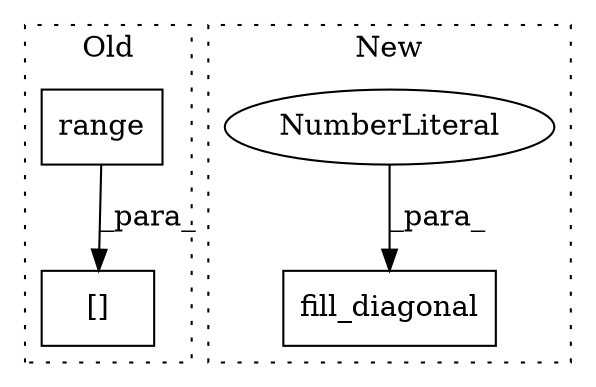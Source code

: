 digraph G {
subgraph cluster0 {
1 [label="range" a="32" s="1071,1105" l="6,1" shape="box"];
3 [label="[]" a="2" s="1047,1154" l="24,2" shape="box"];
label = "Old";
style="dotted";
}
subgraph cluster1 {
2 [label="fill_diagonal" a="32" s="1053,1087" l="14,1" shape="box"];
4 [label="NumberLiteral" a="34" s="1086" l="1" shape="ellipse"];
label = "New";
style="dotted";
}
1 -> 3 [label="_para_"];
4 -> 2 [label="_para_"];
}
